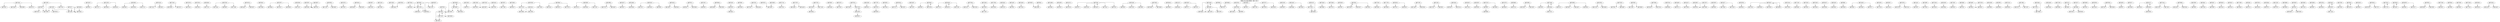 digraph G {
graph [fontname="Tahoma"];
labelloc="t";
label="業務員 3f9ef 的客戶關係圖（被保人為別人）";
splines=ortho;
node [height=0.1,fontname="Tahoma"];
"客戶c3a6c" -> "客戶f5e92" [len=2.0];
"客戶c3a6c" -> "客戶22b4e" [len=2.0];
"客戶c3a6c" -> "客戶388f0" [len=2.0];
"客戶c3a6c" -> "客戶ed716" [len=2.0];
"客戶3f9ef" -> "客戶1fd94" [len=2.0];
"客戶3f9ef" -> "客戶567e3" [len=2.0];
"客戶c0637" -> "客戶f665c" [len=2.0];
"客戶2c590" -> "客戶2c107" [len=2.0];
"客戶2c590" -> "客戶6d9a3" [len=2.0];
"客戶2c590" -> "客戶bbc4e" [len=2.0];
"客戶4bfd3" -> "客戶0afa5" [len=2.0];
"客戶4bfd3" -> "客戶a456b" [len=2.0];
"客戶4bfd3" -> "客戶a114c" [len=2.0];
"客戶0c24d" -> "客戶16c52" [len=2.0];
"客戶0c24d" -> "客戶4d2fc" [len=2.0];
"客戶c7e44" -> "客戶3b92b" [len=2.0];
"客戶c7e44" -> "客戶28721" [len=2.0];
"客戶20106" -> "客戶5c642" [len=2.0];
"客戶57bc8" -> "客戶c0fa8" [len=2.0];
"客戶b04b3" -> "客戶c13c0" [len=2.0];
"客戶8169e" -> "客戶7eaea" [len=2.0];
"客戶8169e" -> "客戶b84ff" [len=2.0];
"客戶8169e" -> "客戶1cdd8" [len=2.0];
"客戶e81d3" -> "客戶6aec8" [len=2.0];
"客戶e81d3" -> "客戶b5b7f" [len=2.0];
"客戶f442e" -> "客戶530db" [len=2.0];
"客戶507ff" -> "客戶9b8aa" [len=2.0];
"客戶507ff" -> "客戶2dc31" [len=2.0];
"客戶507ff" -> "客戶6d859" [len=2.0];
"客戶d03d0" -> "客戶7ced7" [len=2.0];
"客戶4874f" -> "客戶b5e08" [len=2.0];
"客戶4874f" -> "客戶8f1a0" [len=2.0];
"客戶9009c" -> "客戶c165f" [len=2.0];
"客戶9009c" -> "客戶dd667" [len=2.0];
"客戶67672" -> "客戶76301" [len=2.0];
"客戶d9677" -> "客戶b5e08" [len=2.0];
"客戶d9677" -> "客戶8f1a0" [len=2.0];
"客戶6e9cd" -> "客戶694a0" [len=2.0];
"客戶6e9cd" -> "客戶3e56f" [len=2.0];
"客戶48f11" -> "客戶22455" [len=2.0];
"客戶ac7a6" -> "客戶c29d3" [len=2.0];
"客戶a1d06" -> "客戶28ee3" [len=2.0];
"客戶d385c" -> "客戶85bca" [len=2.0];
"客戶d385c" -> "客戶d2a32" [len=2.0];
"客戶d385c" -> "客戶ce10e" [len=2.0];
"客戶d385c" -> "客戶c1454" [len=2.0];
"客戶44f01" -> "客戶abfcb" [len=2.0];
"客戶44f01" -> "客戶7c091" [len=2.0];
"客戶44f01" -> "客戶6909d" [len=2.0];
"客戶c5845" -> "客戶ff73c" [len=2.0];
"客戶cc466" -> "客戶f7b09" [len=2.0];
"客戶cc466" -> "客戶24df7" [len=2.0];
"客戶5c502" -> "客戶41fb6" [len=2.0];
"客戶39f13" -> "客戶719b6" [len=2.0];
"客戶794d6" -> "客戶86c47" [len=2.0];
"客戶1e190" -> "客戶e4db0" [len=2.0];
"客戶6c8ce" -> "客戶e4db0" [len=2.0];
"客戶6c8ce" -> "客戶a18fb" [len=2.0];
"客戶fe311" -> "客戶d5da2" [len=2.0];
"客戶fe311" -> "客戶2a3f9" [len=2.0];
"客戶df6a6" -> "客戶4ca3a" [len=2.0];
"客戶df6a6" -> "客戶8dc79" [len=2.0];
"客戶df6a6" -> "客戶76199" [len=2.0];
"客戶006f4" -> "客戶5d123" [len=2.0];
"客戶006f4" -> "客戶940a3" [len=2.0];
"客戶006f4" -> "客戶cc240" [len=2.0];
"客戶adfb8" -> "客戶97319" [len=2.0];
"客戶adfb8" -> "客戶9ee9f" [len=2.0];
"客戶63617" -> "客戶04a71" [len=2.0];
"客戶2a86d" -> "客戶3036b" [len=2.0];
"客戶c1454" -> "客戶bdc8c" [len=2.0];
"客戶c1454" -> "客戶d385c" [len=2.0];
"客戶c1454" -> "客戶85bca" [len=2.0];
"客戶86232" -> "客戶c29c7" [len=2.0];
"客戶86232" -> "客戶66e53" [len=2.0];
"客戶86232" -> "客戶80f0b" [len=2.0];
"客戶b5e20" -> "客戶a3fdc" [len=2.0];
"客戶b5e20" -> "客戶f0de3" [len=2.0];
"客戶ffe14" -> "客戶f66c7" [len=2.0];
"客戶ffe14" -> "客戶5d863" [len=2.0];
"客戶109c1" -> "客戶0fdc5" [len=2.0];
"客戶2655e" -> "客戶28ee3" [len=2.0];
"客戶809dd" -> "客戶b34bb" [len=2.0];
"客戶809dd" -> "客戶2bf38" [len=2.0];
"客戶b3679" -> "客戶fa0e2" [len=2.0];
"客戶f398c" -> "客戶825d9" [len=2.0];
"客戶a574c" -> "客戶74021" [len=2.0];
"客戶a574c" -> "客戶eac86" [len=2.0];
"客戶86742" -> "客戶c8e87" [len=2.0];
"客戶3114e" -> "客戶c253e" [len=2.0];
"客戶13797" -> "客戶ae3e8" [len=2.0];
"客戶13797" -> "客戶aecdd" [len=2.0];
"客戶e7105" -> "客戶25026" [len=2.0];
"客戶e7105" -> "客戶11e69" [len=2.0];
"客戶b89d3" -> "客戶2a3f9" [len=2.0];
"客戶b89d3" -> "客戶d5da2" [len=2.0];
"客戶f30b7" -> "客戶b2a2b" [len=2.0];
"客戶b1972" -> "客戶37dc8" [len=2.0];
"客戶3914a" -> "客戶91bd2" [len=2.0];
"客戶3914a" -> "客戶21b25" [len=2.0];
"客戶0a7b0" -> "客戶ba01a" [len=2.0];
"客戶771f5" -> "客戶a4158" [len=2.0];
"客戶9405c" -> "客戶678a2" [len=2.0];
"客戶69c6d" -> "客戶fc12a" [len=2.0];
"客戶69c6d" -> "客戶c097c" [len=2.0];
"客戶a4158" -> "客戶08359" [len=2.0];
"客戶4c067" -> "客戶c23ff" [len=2.0];
"客戶4f4b3" -> "客戶f6df5" [len=2.0];
"客戶4f4b3" -> "客戶5533b" [len=2.0];
"客戶8a0e8" -> "客戶f7140" [len=2.0];
"客戶8a0e8" -> "客戶ddc7e" [len=2.0];
"客戶8a0e8" -> "客戶e13d9" [len=2.0];
"客戶7304a" -> "客戶8cc57" [len=2.0];
"客戶7304a" -> "客戶e553b" [len=2.0];
"客戶e55b5" -> "客戶11b07" [len=2.0];
"客戶1783b" -> "客戶5560d" [len=2.0];
"客戶4ba2e" -> "客戶62c7b" [len=2.0];
"客戶5eef3" -> "客戶3ff5e" [len=2.0];
"客戶a5e4b" -> "客戶1a32a" [len=2.0];
"客戶4650f" -> "客戶a349b" [len=2.0];
"客戶e2db8" -> "客戶c8d6c" [len=2.0];
"客戶a65f4" -> "客戶36fc5" [len=2.0];
"客戶745ea" -> "客戶d2a32" [len=2.0];
"客戶ed1c0" -> "客戶36198" [len=2.0];
"客戶f7e96" -> "客戶e9f71" [len=2.0];
"客戶f7e96" -> "客戶425d2" [len=2.0];
"客戶f7e96" -> "客戶0be75" [len=2.0];
"客戶f7e96" -> "客戶7aac2" [len=2.0];
"客戶f7e96" -> "客戶f61d4" [len=2.0];
"客戶5bcdb" -> "客戶bf3df" [len=2.0];
"客戶5bcdb" -> "客戶2c595" [len=2.0];
"客戶5bcdb" -> "客戶bd8f4" [len=2.0];
"客戶7464f" -> "客戶99d2d" [len=2.0];
"客戶7464f" -> "客戶5dbd9" [len=2.0];
"客戶86e0a" -> "客戶90887" [len=2.0];
"客戶c2d7b" -> "客戶3142a" [len=2.0];
"客戶c2d7b" -> "客戶1fd94" [len=2.0];
"客戶c2d7b" -> "客戶3f9ef" [len=2.0];
"客戶aca15" -> "客戶dea4e" [len=2.0];
"客戶02827" -> "客戶f4171" [len=2.0];
"客戶02827" -> "客戶9c331" [len=2.0];
"客戶eea99" -> "客戶0df4f" [len=2.0];
"客戶eea99" -> "客戶68a64" [len=2.0];
"客戶fb982" -> "客戶4f14c" [len=2.0];
"客戶3676e" -> "客戶e782b" [len=2.0];
"客戶86b56" -> "客戶46f1c" [len=2.0];
"客戶7fc73" -> "客戶b17b8" [len=2.0];
"客戶7fc73" -> "客戶59784" [len=2.0];
"客戶7fc73" -> "客戶d2b35" [len=2.0];
"客戶b1e85" -> "客戶99d7f" [len=2.0];
"客戶ee6c6" -> "客戶b6abe" [len=2.0];
"客戶ee6c6" -> "客戶39a28" [len=2.0];
"客戶265f9" -> "客戶4b7eb" [len=2.0];
"客戶265f9" -> "客戶2a3f9" [len=2.0];
"客戶265f9" -> "客戶1fd94" [len=2.0];
"客戶9ac76" -> "客戶126cd" [len=2.0];
"客戶9ac76" -> "客戶6e0bd" [len=2.0];
"客戶76ee9" -> "客戶a5bb0" [len=2.0];
"客戶72b46" -> "客戶187c0" [len=2.0];
"客戶583af" -> "客戶cfd91" [len=2.0];
"客戶e85ec" -> "客戶87da5" [len=2.0];
"客戶e85ec" -> "客戶54671" [len=2.0];
"客戶e85ec" -> "客戶5f004" [len=2.0];
"客戶73166" -> "客戶5b2d6" [len=2.0];
"客戶11709" -> "客戶e99d0" [len=2.0];
"客戶d03c6" -> "客戶763c1" [len=2.0];
"客戶d03c6" -> "客戶85bc9" [len=2.0];
"客戶49358" -> "客戶1e190" [len=2.0];
"客戶49358" -> "客戶1365d" [len=2.0];
"客戶125ff" -> "客戶1aebf" [len=2.0];
"客戶125ff" -> "客戶635b4" [len=2.0];
"客戶cc2df" -> "客戶e75c4" [len=2.0];
"客戶cc2df" -> "客戶82f8c" [len=2.0];
"客戶ed2e5" -> "客戶8fca6" [len=2.0];
"客戶ed2e5" -> "客戶c91ea" [len=2.0];
"客戶48c81" -> "客戶1e36c" [len=2.0];
"客戶d0347" -> "客戶69039" [len=2.0];
"客戶55134" -> "客戶88f97" [len=2.0];
"客戶55134" -> "客戶da99d" [len=2.0];
"客戶e7610" -> "客戶8ba59" [len=2.0];
"客戶fbd88" -> "客戶0c14e" [len=2.0];
"客戶e0f68" -> "客戶3459c" [len=2.0];
"客戶e0f68" -> "客戶240f3" [len=2.0];
"客戶1dea8" -> "客戶a45f9" [len=2.0];
"客戶1dea8" -> "客戶d3eaa" [len=2.0];
"客戶b3889" -> "客戶6ec7e" [len=2.0];
"客戶b3889" -> "客戶f8da1" [len=2.0];
"客戶b3889" -> "客戶ea0f1" [len=2.0];
"客戶b3889" -> "客戶689cd" [len=2.0];
"客戶a5565" -> "客戶e5145" [len=2.0];
"客戶a5565" -> "客戶e6b60" [len=2.0];
"客戶70376" -> "客戶7f40c" [len=2.0];
"客戶70376" -> "客戶6486f" [len=2.0];
"客戶fc9b5" -> "客戶143af" [len=2.0];
"客戶fc9b5" -> "客戶d9b40" [len=2.0];
"客戶7004b" -> "客戶5be7b" [len=2.0];
"客戶7004b" -> "客戶274cb" [len=2.0];
"客戶d3eaa" -> "客戶e10a1" [len=2.0];
"客戶d3eaa" -> "客戶1dea8" [len=2.0];
"客戶e782b" -> "客戶c0a4d" [len=2.0];
"客戶e782b" -> "客戶8f6f5" [len=2.0];
"客戶97c0e" -> "客戶b04b2" [len=2.0];
"客戶6a829" -> "客戶6011a" [len=2.0];
"客戶6ec47" -> "客戶3708d" [len=2.0];
"客戶c291f" -> "客戶df25b" [len=2.0];
"客戶c291f" -> "客戶7e866" [len=2.0];
"客戶49970" -> "客戶fb2b5" [len=2.0];
"客戶126cd" -> "客戶6e0bd" [len=2.0];
"客戶da211" -> "客戶1d9a3" [len=2.0];
"客戶da211" -> "客戶1a323" [len=2.0];
"客戶3879e" -> "客戶b96c2" [len=2.0];
"客戶9b2a7" -> "客戶c70a5" [len=2.0];
"客戶9b2a7" -> "客戶8005d" [len=2.0];
"客戶9b2a7" -> "客戶40394" [len=2.0];
"客戶9b2a7" -> "客戶6db39" [len=2.0];
"客戶41a4e" -> "客戶19958" [len=2.0];
"客戶11e45" -> "客戶b4ad3" [len=2.0];
"客戶70c93" -> "客戶4639c" [len=2.0];
"客戶81a69" -> "客戶6cbd4" [len=2.0];
"客戶90e27" -> "客戶4209b" [len=2.0];
"客戶b4c4f" -> "客戶ab3e5" [len=2.0];
"客戶b8257" -> "客戶ce10e" [len=2.0];
"客戶b8257" -> "客戶85bca" [len=2.0];
"客戶fb88c" -> "客戶6028d" [len=2.0];
"客戶21b25" -> "客戶ea392" [len=2.0];
"客戶ea392" -> "客戶08531" [len=2.0];
"客戶ea392" -> "客戶21b25" [len=2.0];
"客戶2a92d" -> "客戶048cc" [len=2.0];
"客戶2a92d" -> "客戶9a4df" [len=2.0];
"客戶2a92d" -> "客戶6f217" [len=2.0];
"客戶ed7bc" -> "客戶147e8" [len=2.0];
"客戶6f291" -> "客戶cec6d" [len=2.0];
"客戶42763" -> "客戶3375d" [len=2.0];
"客戶42763" -> "客戶301a4" [len=2.0];
"客戶25026" -> "客戶468ea" [len=2.0];
"客戶cac0c" -> "客戶e46f7" [len=2.0];
"客戶ddc7e" -> "客戶8a0e8" [len=2.0];
"客戶2d8f3" -> "客戶78363" [len=2.0];
"客戶49e08" -> "客戶5bb97" [len=2.0];
"客戶49e08" -> "客戶549e4" [len=2.0];
"客戶49e08" -> "客戶33091" [len=2.0];
"客戶724e4" -> "客戶3e434" [len=2.0];
"客戶0e939" -> "客戶e58ba" [len=2.0];
"客戶0df4f" -> "客戶68a64" [len=2.0];
"客戶0df4f" -> "客戶eea99" [len=2.0];
"客戶0df4f" -> "客戶c3d78" [len=2.0];
"客戶0df4f" -> "客戶2e7f8" [len=2.0];
"客戶f7662" -> "客戶33091" [len=2.0];
"客戶f7662" -> "客戶44f01" [len=2.0];
"客戶15b01" -> "客戶b8c54" [len=2.0];
"客戶229a0" -> "客戶e55b5" [len=2.0];
"客戶5bb97" -> "客戶49e08" [len=2.0];
"客戶5bb97" -> "客戶33091" [len=2.0];
"客戶5bb97" -> "客戶549e4" [len=2.0];
"客戶f2c83" -> "客戶b3679" [len=2.0];
"客戶8ee5a" -> "客戶41fb6" [len=2.0];
"客戶84fa6" -> "客戶fc28c" [len=2.0];
"客戶9ad91" -> "客戶9fbc3" [len=2.0];
"客戶9ad91" -> "客戶bdc61" [len=2.0];
"客戶31924" -> "客戶bdc61" [len=2.0];
"客戶4e3d0" -> "客戶06f8b" [len=2.0];
"客戶fb2bc" -> "客戶a349b" [len=2.0];
"客戶aff58" -> "客戶96f68" [len=2.0];
"客戶51ecd" -> "客戶94634" [len=2.0];
"客戶1af86" -> "客戶46715" [len=2.0];
"客戶1af86" -> "客戶14ef7" [len=2.0];
"客戶0be75" -> "客戶f7e96" [len=2.0];
"客戶741be" -> "客戶79b66" [len=2.0];
"客戶aea9d" -> "客戶544da" [len=2.0];
"客戶87da5" -> "客戶e85ec" [len=2.0];
"客戶51339" -> "客戶85d84" [len=2.0];
"客戶bc7c3" -> "客戶af8a2" [len=2.0];
"客戶af8a2" -> "客戶bc7c3" [len=2.0];
"客戶aa9b0" -> "客戶20c8c" [len=2.0];
"客戶aa9b0" -> "客戶b0e6b" [len=2.0];
"客戶86485" -> "客戶9cfe3" [len=2.0];
"客戶8559b" -> "客戶23ee0" [len=2.0];
"客戶9d7d2" -> "客戶f1e9f" [len=2.0];
"客戶9d7d2" -> "客戶50446" [len=2.0];
"客戶a87bc" -> "客戶dff1f" [len=2.0];
"客戶88f97" -> "客戶fb98d" [len=2.0];
"客戶f4c71" -> "客戶e64d0" [len=2.0];
"客戶bec77" -> "客戶833eb" [len=2.0];
"客戶bec77" -> "客戶b0e6f" [len=2.0];
"客戶b0e6f" -> "客戶46658" [len=2.0];
"客戶b0e6f" -> "客戶bec77" [len=2.0];
"客戶62abe" -> "客戶741be" [len=2.0];
"客戶62abe" -> "客戶79b66" [len=2.0];
"客戶31eae" -> "客戶cb15b" [len=2.0];
"客戶31eae" -> "客戶138cf" [len=2.0];
"客戶09bb6" -> "客戶a343c" [len=2.0];
"客戶09bb6" -> "客戶935eb" [len=2.0];
"客戶d7887" -> "客戶fe8f0" [len=2.0];
"客戶d9aa1" -> "客戶0194a" [len=2.0];
"客戶f5e01" -> "客戶540f9" [len=2.0];
"客戶f0e59" -> "客戶ecee6" [len=2.0];
"客戶96ccf" -> "客戶fa1ad" [len=2.0];
"客戶17b99" -> "客戶d5be0" [len=2.0];
"客戶6afac" -> "客戶67c3c" [len=2.0];
"客戶d4bb2" -> "客戶4f14c" [len=2.0];
"客戶f7294" -> "客戶e2280" [len=2.0];
"客戶3b0ab" -> "客戶81f52" [len=2.0];
"客戶c2236" -> "客戶97674" [len=2.0];
"客戶4b88e" -> "客戶6d833" [len=2.0];
"客戶a5b81" -> "客戶df25b" [len=2.0];
"客戶9902f" -> "客戶afca3" [len=2.0];
"客戶408af" -> "客戶a124e" [len=2.0];
"客戶049d4" -> "客戶8af97" [len=2.0];
"客戶6c78a" -> "客戶0d29e" [len=2.0];
"客戶afca3" -> "客戶6e897" [len=2.0];
"客戶afca3" -> "客戶e0338" [len=2.0];
"客戶daa3c" -> "客戶69347" [len=2.0];
"客戶69347" -> "客戶daa3c" [len=2.0];
"客戶69347" -> "客戶1caa3" [len=2.0];
"客戶e7f2b" -> "客戶23502" [len=2.0];
"客戶df25e" -> "客戶4c97d" [len=2.0];
"客戶4c97d" -> "客戶df25e" [len=2.0];
"客戶43d00" -> "客戶c8e87" [len=2.0];
"客戶63c09" -> "客戶69941" [len=2.0];
"客戶842e0" -> "客戶991b5" [len=2.0];
"客戶842e0" -> "客戶1f315" [len=2.0];
"客戶72d1a" -> "客戶07134" [len=2.0];
"客戶07134" -> "客戶72d1a" [len=2.0];
"客戶d042e" -> "客戶2bc91" [len=2.0];
"客戶2bc91" -> "客戶d042e" [len=2.0];
"客戶d6874" -> "客戶6febc" [len=2.0];
"客戶d6874" -> "客戶3e311" [len=2.0];
"客戶6db39" -> "客戶9b2a7" [len=2.0];
"客戶4f520" -> "客戶09036" [len=2.0];
"客戶4f520" -> "客戶43f58" [len=2.0];
"客戶3b11f" -> "客戶aa9b0" [len=2.0];
"客戶71036" -> "客戶0a972" [len=2.0];
"客戶fb34a" -> "客戶aff98" [len=2.0];
"客戶7c091" -> "客戶abfcb" [len=2.0];
"客戶7c091" -> "客戶44f01" [len=2.0];
"客戶7f290" -> "客戶d4d31" [len=2.0];
"客戶5533b" -> "客戶4f4b3" [len=2.0];
"客戶513dd" -> "客戶71503" [len=2.0];
"客戶f3d5d" -> "客戶b3326" [len=2.0];
"客戶0c038" -> "客戶ac299" [len=2.0];
"客戶0c038" -> "客戶a4a57" [len=2.0];
}